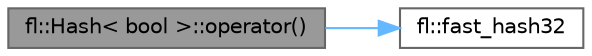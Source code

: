 digraph "fl::Hash&lt; bool &gt;::operator()"
{
 // INTERACTIVE_SVG=YES
 // LATEX_PDF_SIZE
  bgcolor="transparent";
  edge [fontname=Helvetica,fontsize=10,labelfontname=Helvetica,labelfontsize=10];
  node [fontname=Helvetica,fontsize=10,shape=box,height=0.2,width=0.4];
  rankdir="LR";
  Node1 [id="Node000001",label="fl::Hash\< bool \>::operator()",height=0.2,width=0.4,color="gray40", fillcolor="grey60", style="filled", fontcolor="black",tooltip=" "];
  Node1 -> Node2 [id="edge1_Node000001_Node000002",color="steelblue1",style="solid",tooltip=" "];
  Node2 [id="Node000002",label="fl::fast_hash32",height=0.2,width=0.4,color="grey40", fillcolor="white", style="filled",URL="$d4/d36/namespacefl_afafceec46b888cb738941f4b7b31b4e3.html#afafceec46b888cb738941f4b7b31b4e3",tooltip=" "];
}
